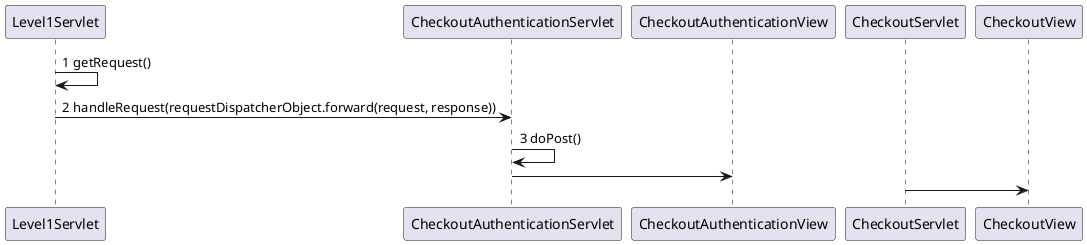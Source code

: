
@startuml
'https://plantuml.com/class-diagram
'Erstellt von Rahgawi

Level1Servlet-> Level1Servlet: 1 getRequest()
Level1Servlet-> CheckoutAuthenticationServlet: 2 handleRequest(requestDispatcherObject.forward(request, response))

CheckoutAuthenticationServlet -> CheckoutAuthenticationServlet:3 doPost()
CheckoutAuthenticationServlet -> CheckoutAuthenticationView
CheckoutServlet -> CheckoutView
@enduml